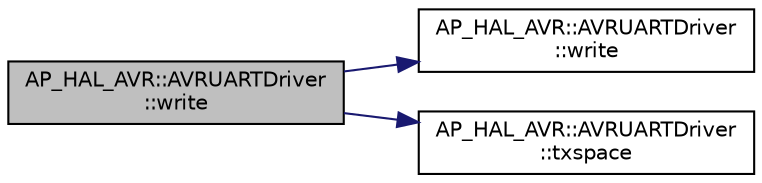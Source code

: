 digraph "AP_HAL_AVR::AVRUARTDriver::write"
{
 // INTERACTIVE_SVG=YES
  edge [fontname="Helvetica",fontsize="10",labelfontname="Helvetica",labelfontsize="10"];
  node [fontname="Helvetica",fontsize="10",shape=record];
  rankdir="LR";
  Node1 [label="AP_HAL_AVR::AVRUARTDriver\l::write",height=0.2,width=0.4,color="black", fillcolor="grey75", style="filled" fontcolor="black"];
  Node1 -> Node2 [color="midnightblue",fontsize="10",style="solid",fontname="Helvetica"];
  Node2 [label="AP_HAL_AVR::AVRUARTDriver\l::write",height=0.2,width=0.4,color="black", fillcolor="white", style="filled",URL="$classAP__HAL__AVR_1_1AVRUARTDriver.html#ad8d1a8e5904929bc99f6d5dac49d68d1"];
  Node1 -> Node3 [color="midnightblue",fontsize="10",style="solid",fontname="Helvetica"];
  Node3 [label="AP_HAL_AVR::AVRUARTDriver\l::txspace",height=0.2,width=0.4,color="black", fillcolor="white", style="filled",URL="$classAP__HAL__AVR_1_1AVRUARTDriver.html#acd4c22c8b250b56759b1d85a6dab3383"];
}
